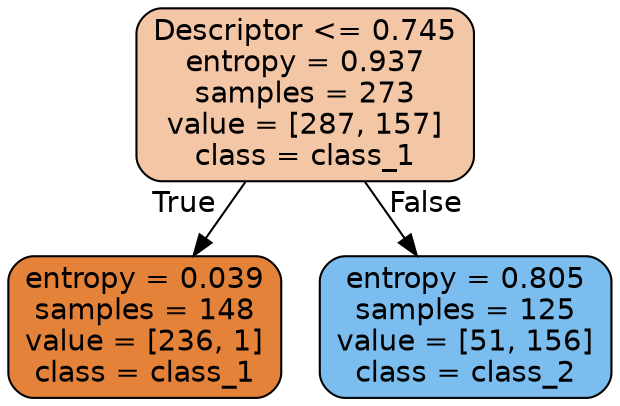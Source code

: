 digraph Tree {
node [shape=box, style="filled, rounded", color="black", fontname="helvetica"] ;
edge [fontname="helvetica"] ;
0 [label="Descriptor <= 0.745\nentropy = 0.937\nsamples = 273\nvalue = [287, 157]\nclass = class_1", fillcolor="#f3c6a5"] ;
1 [label="entropy = 0.039\nsamples = 148\nvalue = [236, 1]\nclass = class_1", fillcolor="#e5823a"] ;
0 -> 1 [labeldistance=2.5, labelangle=45, headlabel="True"] ;
2 [label="entropy = 0.805\nsamples = 125\nvalue = [51, 156]\nclass = class_2", fillcolor="#7abdee"] ;
0 -> 2 [labeldistance=2.5, labelangle=-45, headlabel="False"] ;
}